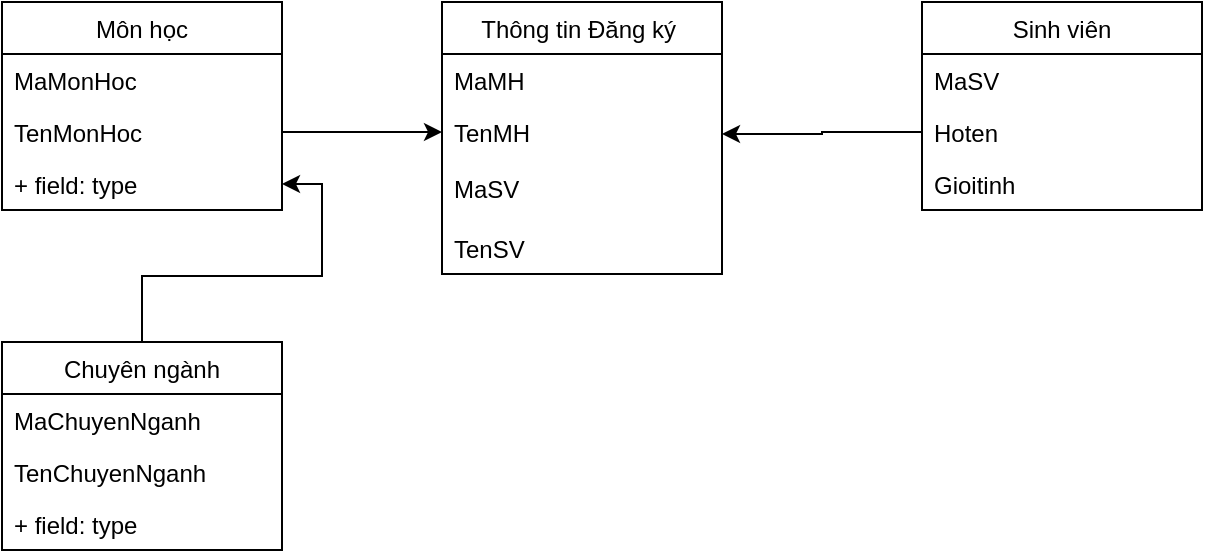 <mxfile version="12.3.5" type="device" pages="1"><diagram id="pL0FpEF9iY98S2juMalf" name="Page-1"><mxGraphModel dx="868" dy="482" grid="1" gridSize="10" guides="1" tooltips="1" connect="1" arrows="1" fold="1" page="1" pageScale="1" pageWidth="850" pageHeight="1100" math="0" shadow="0"><root><mxCell id="0"/><mxCell id="1" parent="0"/><mxCell id="vkE23g4-dqO0JPXjqfId-1" value="Thông tin Đăng ký " style="swimlane;fontStyle=0;childLayout=stackLayout;horizontal=1;startSize=26;fillColor=none;horizontalStack=0;resizeParent=1;resizeParentMax=0;resizeLast=0;collapsible=1;marginBottom=0;" vertex="1" parent="1"><mxGeometry x="320" y="50" width="140" height="136" as="geometry"/></mxCell><mxCell id="vkE23g4-dqO0JPXjqfId-2" value="MaMH" style="text;strokeColor=none;fillColor=none;align=left;verticalAlign=top;spacingLeft=4;spacingRight=4;overflow=hidden;rotatable=0;points=[[0,0.5],[1,0.5]];portConstraint=eastwest;" vertex="1" parent="vkE23g4-dqO0JPXjqfId-1"><mxGeometry y="26" width="140" height="26" as="geometry"/></mxCell><mxCell id="vkE23g4-dqO0JPXjqfId-3" value="TenMH" style="text;strokeColor=none;fillColor=none;align=left;verticalAlign=top;spacingLeft=4;spacingRight=4;overflow=hidden;rotatable=0;points=[[0,0.5],[1,0.5]];portConstraint=eastwest;" vertex="1" parent="vkE23g4-dqO0JPXjqfId-1"><mxGeometry y="52" width="140" height="28" as="geometry"/></mxCell><mxCell id="vkE23g4-dqO0JPXjqfId-4" value="MaSV" style="text;strokeColor=none;fillColor=none;align=left;verticalAlign=top;spacingLeft=4;spacingRight=4;overflow=hidden;rotatable=0;points=[[0,0.5],[1,0.5]];portConstraint=eastwest;" vertex="1" parent="vkE23g4-dqO0JPXjqfId-1"><mxGeometry y="80" width="140" height="30" as="geometry"/></mxCell><mxCell id="vkE23g4-dqO0JPXjqfId-22" value="TenSV" style="text;strokeColor=none;fillColor=none;align=left;verticalAlign=top;spacingLeft=4;spacingRight=4;overflow=hidden;rotatable=0;points=[[0,0.5],[1,0.5]];portConstraint=eastwest;" vertex="1" parent="vkE23g4-dqO0JPXjqfId-1"><mxGeometry y="110" width="140" height="26" as="geometry"/></mxCell><mxCell id="vkE23g4-dqO0JPXjqfId-5" value="Môn học" style="swimlane;fontStyle=0;childLayout=stackLayout;horizontal=1;startSize=26;fillColor=none;horizontalStack=0;resizeParent=1;resizeParentMax=0;resizeLast=0;collapsible=1;marginBottom=0;" vertex="1" parent="1"><mxGeometry x="100" y="50" width="140" height="104" as="geometry"/></mxCell><mxCell id="vkE23g4-dqO0JPXjqfId-6" value="MaMonHoc" style="text;strokeColor=none;fillColor=none;align=left;verticalAlign=top;spacingLeft=4;spacingRight=4;overflow=hidden;rotatable=0;points=[[0,0.5],[1,0.5]];portConstraint=eastwest;" vertex="1" parent="vkE23g4-dqO0JPXjqfId-5"><mxGeometry y="26" width="140" height="26" as="geometry"/></mxCell><mxCell id="vkE23g4-dqO0JPXjqfId-7" value="TenMonHoc" style="text;strokeColor=none;fillColor=none;align=left;verticalAlign=top;spacingLeft=4;spacingRight=4;overflow=hidden;rotatable=0;points=[[0,0.5],[1,0.5]];portConstraint=eastwest;" vertex="1" parent="vkE23g4-dqO0JPXjqfId-5"><mxGeometry y="52" width="140" height="26" as="geometry"/></mxCell><mxCell id="vkE23g4-dqO0JPXjqfId-8" value="+ field: type" style="text;strokeColor=none;fillColor=none;align=left;verticalAlign=top;spacingLeft=4;spacingRight=4;overflow=hidden;rotatable=0;points=[[0,0.5],[1,0.5]];portConstraint=eastwest;" vertex="1" parent="vkE23g4-dqO0JPXjqfId-5"><mxGeometry y="78" width="140" height="26" as="geometry"/></mxCell><mxCell id="vkE23g4-dqO0JPXjqfId-21" style="edgeStyle=orthogonalEdgeStyle;rounded=0;orthogonalLoop=1;jettySize=auto;html=1;" edge="1" parent="1" source="vkE23g4-dqO0JPXjqfId-9" target="vkE23g4-dqO0JPXjqfId-8"><mxGeometry relative="1" as="geometry"/></mxCell><mxCell id="vkE23g4-dqO0JPXjqfId-9" value="Chuyên ngành" style="swimlane;fontStyle=0;childLayout=stackLayout;horizontal=1;startSize=26;fillColor=none;horizontalStack=0;resizeParent=1;resizeParentMax=0;resizeLast=0;collapsible=1;marginBottom=0;" vertex="1" parent="1"><mxGeometry x="100" y="220" width="140" height="104" as="geometry"/></mxCell><mxCell id="vkE23g4-dqO0JPXjqfId-10" value="MaChuyenNganh" style="text;strokeColor=none;fillColor=none;align=left;verticalAlign=top;spacingLeft=4;spacingRight=4;overflow=hidden;rotatable=0;points=[[0,0.5],[1,0.5]];portConstraint=eastwest;" vertex="1" parent="vkE23g4-dqO0JPXjqfId-9"><mxGeometry y="26" width="140" height="26" as="geometry"/></mxCell><mxCell id="vkE23g4-dqO0JPXjqfId-11" value="TenChuyenNganh" style="text;strokeColor=none;fillColor=none;align=left;verticalAlign=top;spacingLeft=4;spacingRight=4;overflow=hidden;rotatable=0;points=[[0,0.5],[1,0.5]];portConstraint=eastwest;" vertex="1" parent="vkE23g4-dqO0JPXjqfId-9"><mxGeometry y="52" width="140" height="26" as="geometry"/></mxCell><mxCell id="vkE23g4-dqO0JPXjqfId-12" value="+ field: type" style="text;strokeColor=none;fillColor=none;align=left;verticalAlign=top;spacingLeft=4;spacingRight=4;overflow=hidden;rotatable=0;points=[[0,0.5],[1,0.5]];portConstraint=eastwest;" vertex="1" parent="vkE23g4-dqO0JPXjqfId-9"><mxGeometry y="78" width="140" height="26" as="geometry"/></mxCell><mxCell id="vkE23g4-dqO0JPXjqfId-13" value="Sinh viên" style="swimlane;fontStyle=0;childLayout=stackLayout;horizontal=1;startSize=26;fillColor=none;horizontalStack=0;resizeParent=1;resizeParentMax=0;resizeLast=0;collapsible=1;marginBottom=0;" vertex="1" parent="1"><mxGeometry x="560" y="50" width="140" height="104" as="geometry"/></mxCell><mxCell id="vkE23g4-dqO0JPXjqfId-14" value="MaSV&#10;" style="text;strokeColor=none;fillColor=none;align=left;verticalAlign=top;spacingLeft=4;spacingRight=4;overflow=hidden;rotatable=0;points=[[0,0.5],[1,0.5]];portConstraint=eastwest;" vertex="1" parent="vkE23g4-dqO0JPXjqfId-13"><mxGeometry y="26" width="140" height="26" as="geometry"/></mxCell><mxCell id="vkE23g4-dqO0JPXjqfId-15" value="Hoten" style="text;strokeColor=none;fillColor=none;align=left;verticalAlign=top;spacingLeft=4;spacingRight=4;overflow=hidden;rotatable=0;points=[[0,0.5],[1,0.5]];portConstraint=eastwest;" vertex="1" parent="vkE23g4-dqO0JPXjqfId-13"><mxGeometry y="52" width="140" height="26" as="geometry"/></mxCell><mxCell id="vkE23g4-dqO0JPXjqfId-16" value="Gioitinh" style="text;strokeColor=none;fillColor=none;align=left;verticalAlign=top;spacingLeft=4;spacingRight=4;overflow=hidden;rotatable=0;points=[[0,0.5],[1,0.5]];portConstraint=eastwest;" vertex="1" parent="vkE23g4-dqO0JPXjqfId-13"><mxGeometry y="78" width="140" height="26" as="geometry"/></mxCell><mxCell id="vkE23g4-dqO0JPXjqfId-17" style="edgeStyle=orthogonalEdgeStyle;rounded=0;orthogonalLoop=1;jettySize=auto;html=1;" edge="1" parent="1" source="vkE23g4-dqO0JPXjqfId-7" target="vkE23g4-dqO0JPXjqfId-3"><mxGeometry relative="1" as="geometry"><Array as="points"><mxPoint x="300" y="115"/><mxPoint x="300" y="115"/></Array></mxGeometry></mxCell><mxCell id="vkE23g4-dqO0JPXjqfId-20" style="edgeStyle=orthogonalEdgeStyle;rounded=0;orthogonalLoop=1;jettySize=auto;html=1;entryX=1;entryY=0.5;entryDx=0;entryDy=0;" edge="1" parent="1" source="vkE23g4-dqO0JPXjqfId-15" target="vkE23g4-dqO0JPXjqfId-3"><mxGeometry relative="1" as="geometry"/></mxCell></root></mxGraphModel></diagram></mxfile>